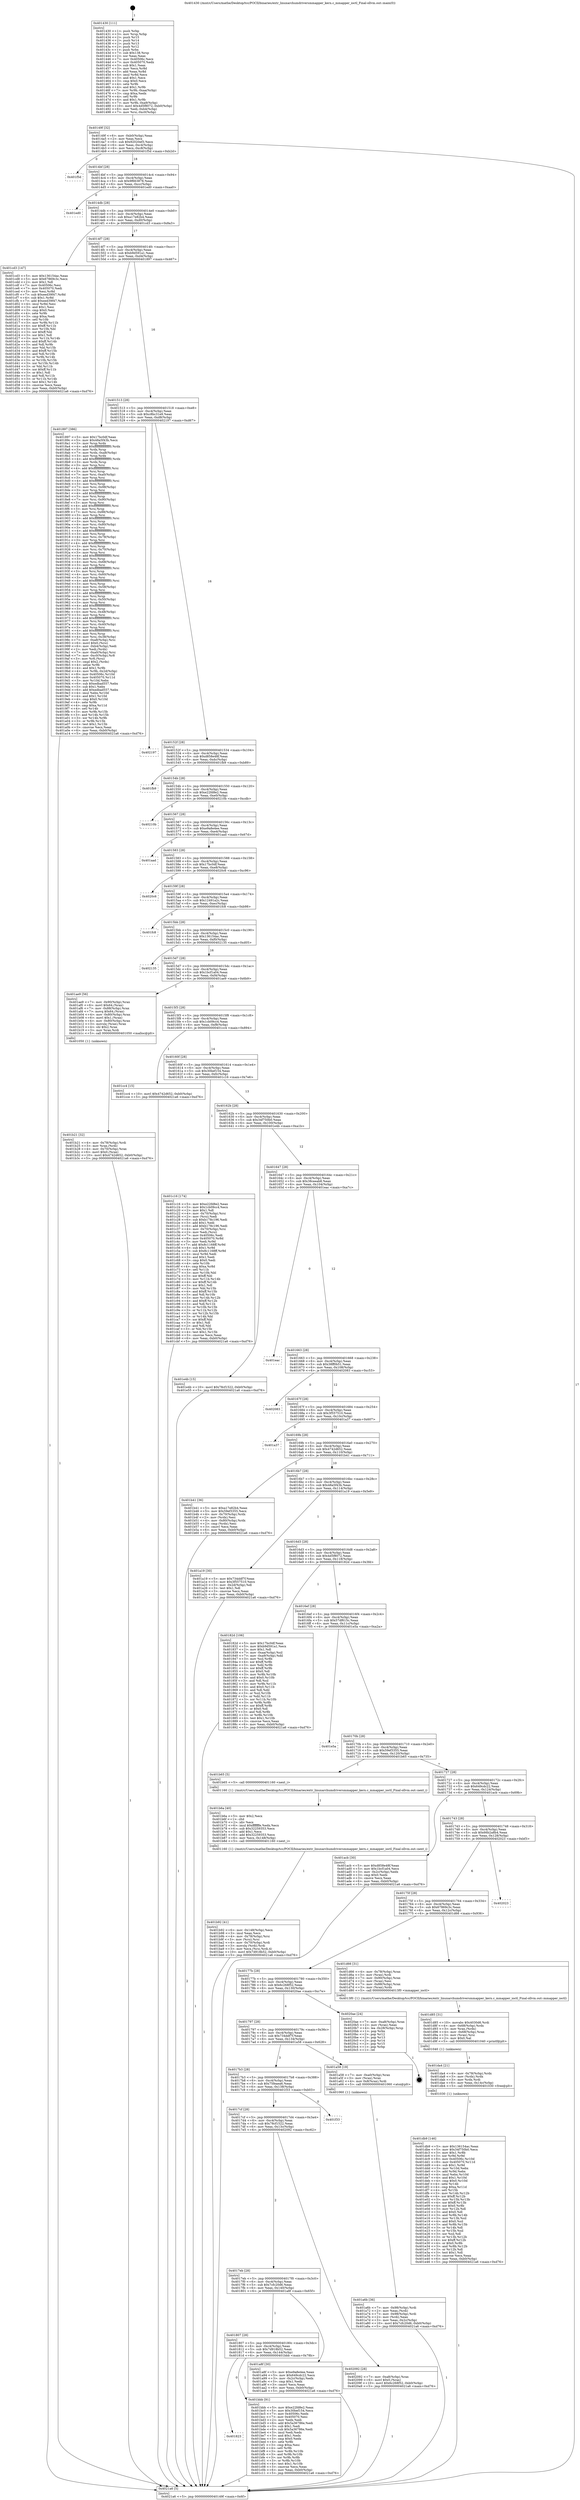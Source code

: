 digraph "0x401430" {
  label = "0x401430 (/mnt/c/Users/mathe/Desktop/tcc/POCII/binaries/extr_linuxarchumdriversmmapper_kern.c_mmapper_ioctl_Final-ollvm.out::main(0))"
  labelloc = "t"
  node[shape=record]

  Entry [label="",width=0.3,height=0.3,shape=circle,fillcolor=black,style=filled]
  "0x40149f" [label="{
     0x40149f [32]\l
     | [instrs]\l
     &nbsp;&nbsp;0x40149f \<+6\>: mov -0xb0(%rbp),%eax\l
     &nbsp;&nbsp;0x4014a5 \<+2\>: mov %eax,%ecx\l
     &nbsp;&nbsp;0x4014a7 \<+6\>: sub $0x92020ef3,%ecx\l
     &nbsp;&nbsp;0x4014ad \<+6\>: mov %eax,-0xc4(%rbp)\l
     &nbsp;&nbsp;0x4014b3 \<+6\>: mov %ecx,-0xc8(%rbp)\l
     &nbsp;&nbsp;0x4014b9 \<+6\>: je 0000000000401f5d \<main+0xb2d\>\l
  }"]
  "0x401f5d" [label="{
     0x401f5d\l
  }", style=dashed]
  "0x4014bf" [label="{
     0x4014bf [28]\l
     | [instrs]\l
     &nbsp;&nbsp;0x4014bf \<+5\>: jmp 00000000004014c4 \<main+0x94\>\l
     &nbsp;&nbsp;0x4014c4 \<+6\>: mov -0xc4(%rbp),%eax\l
     &nbsp;&nbsp;0x4014ca \<+5\>: sub $0x9f663878,%eax\l
     &nbsp;&nbsp;0x4014cf \<+6\>: mov %eax,-0xcc(%rbp)\l
     &nbsp;&nbsp;0x4014d5 \<+6\>: je 0000000000401ed0 \<main+0xaa0\>\l
  }"]
  Exit [label="",width=0.3,height=0.3,shape=circle,fillcolor=black,style=filled,peripheries=2]
  "0x401ed0" [label="{
     0x401ed0\l
  }", style=dashed]
  "0x4014db" [label="{
     0x4014db [28]\l
     | [instrs]\l
     &nbsp;&nbsp;0x4014db \<+5\>: jmp 00000000004014e0 \<main+0xb0\>\l
     &nbsp;&nbsp;0x4014e0 \<+6\>: mov -0xc4(%rbp),%eax\l
     &nbsp;&nbsp;0x4014e6 \<+5\>: sub $0xa17e82b4,%eax\l
     &nbsp;&nbsp;0x4014eb \<+6\>: mov %eax,-0xd0(%rbp)\l
     &nbsp;&nbsp;0x4014f1 \<+6\>: je 0000000000401cd3 \<main+0x8a3\>\l
  }"]
  "0x401db9" [label="{
     0x401db9 [146]\l
     | [instrs]\l
     &nbsp;&nbsp;0x401db9 \<+5\>: mov $0x136154ac,%eax\l
     &nbsp;&nbsp;0x401dbe \<+5\>: mov $0x34f750b0,%ecx\l
     &nbsp;&nbsp;0x401dc3 \<+3\>: mov $0x1,%r8b\l
     &nbsp;&nbsp;0x401dc6 \<+3\>: xor %r9d,%r9d\l
     &nbsp;&nbsp;0x401dc9 \<+8\>: mov 0x40506c,%r10d\l
     &nbsp;&nbsp;0x401dd1 \<+8\>: mov 0x405070,%r11d\l
     &nbsp;&nbsp;0x401dd9 \<+4\>: sub $0x1,%r9d\l
     &nbsp;&nbsp;0x401ddd \<+3\>: mov %r10d,%ebx\l
     &nbsp;&nbsp;0x401de0 \<+3\>: add %r9d,%ebx\l
     &nbsp;&nbsp;0x401de3 \<+4\>: imul %ebx,%r10d\l
     &nbsp;&nbsp;0x401de7 \<+4\>: and $0x1,%r10d\l
     &nbsp;&nbsp;0x401deb \<+4\>: cmp $0x0,%r10d\l
     &nbsp;&nbsp;0x401def \<+4\>: sete %r14b\l
     &nbsp;&nbsp;0x401df3 \<+4\>: cmp $0xa,%r11d\l
     &nbsp;&nbsp;0x401df7 \<+4\>: setl %r15b\l
     &nbsp;&nbsp;0x401dfb \<+3\>: mov %r14b,%r12b\l
     &nbsp;&nbsp;0x401dfe \<+4\>: xor $0xff,%r12b\l
     &nbsp;&nbsp;0x401e02 \<+3\>: mov %r15b,%r13b\l
     &nbsp;&nbsp;0x401e05 \<+4\>: xor $0xff,%r13b\l
     &nbsp;&nbsp;0x401e09 \<+4\>: xor $0x0,%r8b\l
     &nbsp;&nbsp;0x401e0d \<+3\>: mov %r12b,%dl\l
     &nbsp;&nbsp;0x401e10 \<+3\>: and $0x0,%dl\l
     &nbsp;&nbsp;0x401e13 \<+3\>: and %r8b,%r14b\l
     &nbsp;&nbsp;0x401e16 \<+3\>: mov %r13b,%sil\l
     &nbsp;&nbsp;0x401e19 \<+4\>: and $0x0,%sil\l
     &nbsp;&nbsp;0x401e1d \<+3\>: and %r8b,%r15b\l
     &nbsp;&nbsp;0x401e20 \<+3\>: or %r14b,%dl\l
     &nbsp;&nbsp;0x401e23 \<+3\>: or %r15b,%sil\l
     &nbsp;&nbsp;0x401e26 \<+3\>: xor %sil,%dl\l
     &nbsp;&nbsp;0x401e29 \<+3\>: or %r13b,%r12b\l
     &nbsp;&nbsp;0x401e2c \<+4\>: xor $0xff,%r12b\l
     &nbsp;&nbsp;0x401e30 \<+4\>: or $0x0,%r8b\l
     &nbsp;&nbsp;0x401e34 \<+3\>: and %r8b,%r12b\l
     &nbsp;&nbsp;0x401e37 \<+3\>: or %r12b,%dl\l
     &nbsp;&nbsp;0x401e3a \<+3\>: test $0x1,%dl\l
     &nbsp;&nbsp;0x401e3d \<+3\>: cmovne %ecx,%eax\l
     &nbsp;&nbsp;0x401e40 \<+6\>: mov %eax,-0xb0(%rbp)\l
     &nbsp;&nbsp;0x401e46 \<+5\>: jmp 00000000004021a6 \<main+0xd76\>\l
  }"]
  "0x401cd3" [label="{
     0x401cd3 [147]\l
     | [instrs]\l
     &nbsp;&nbsp;0x401cd3 \<+5\>: mov $0x136154ac,%eax\l
     &nbsp;&nbsp;0x401cd8 \<+5\>: mov $0x67869c3c,%ecx\l
     &nbsp;&nbsp;0x401cdd \<+2\>: mov $0x1,%dl\l
     &nbsp;&nbsp;0x401cdf \<+7\>: mov 0x40506c,%esi\l
     &nbsp;&nbsp;0x401ce6 \<+7\>: mov 0x405070,%edi\l
     &nbsp;&nbsp;0x401ced \<+3\>: mov %esi,%r8d\l
     &nbsp;&nbsp;0x401cf0 \<+7\>: sub $0xeed39f47,%r8d\l
     &nbsp;&nbsp;0x401cf7 \<+4\>: sub $0x1,%r8d\l
     &nbsp;&nbsp;0x401cfb \<+7\>: add $0xeed39f47,%r8d\l
     &nbsp;&nbsp;0x401d02 \<+4\>: imul %r8d,%esi\l
     &nbsp;&nbsp;0x401d06 \<+3\>: and $0x1,%esi\l
     &nbsp;&nbsp;0x401d09 \<+3\>: cmp $0x0,%esi\l
     &nbsp;&nbsp;0x401d0c \<+4\>: sete %r9b\l
     &nbsp;&nbsp;0x401d10 \<+3\>: cmp $0xa,%edi\l
     &nbsp;&nbsp;0x401d13 \<+4\>: setl %r10b\l
     &nbsp;&nbsp;0x401d17 \<+3\>: mov %r9b,%r11b\l
     &nbsp;&nbsp;0x401d1a \<+4\>: xor $0xff,%r11b\l
     &nbsp;&nbsp;0x401d1e \<+3\>: mov %r10b,%bl\l
     &nbsp;&nbsp;0x401d21 \<+3\>: xor $0xff,%bl\l
     &nbsp;&nbsp;0x401d24 \<+3\>: xor $0x1,%dl\l
     &nbsp;&nbsp;0x401d27 \<+3\>: mov %r11b,%r14b\l
     &nbsp;&nbsp;0x401d2a \<+4\>: and $0xff,%r14b\l
     &nbsp;&nbsp;0x401d2e \<+3\>: and %dl,%r9b\l
     &nbsp;&nbsp;0x401d31 \<+3\>: mov %bl,%r15b\l
     &nbsp;&nbsp;0x401d34 \<+4\>: and $0xff,%r15b\l
     &nbsp;&nbsp;0x401d38 \<+3\>: and %dl,%r10b\l
     &nbsp;&nbsp;0x401d3b \<+3\>: or %r9b,%r14b\l
     &nbsp;&nbsp;0x401d3e \<+3\>: or %r10b,%r15b\l
     &nbsp;&nbsp;0x401d41 \<+3\>: xor %r15b,%r14b\l
     &nbsp;&nbsp;0x401d44 \<+3\>: or %bl,%r11b\l
     &nbsp;&nbsp;0x401d47 \<+4\>: xor $0xff,%r11b\l
     &nbsp;&nbsp;0x401d4b \<+3\>: or $0x1,%dl\l
     &nbsp;&nbsp;0x401d4e \<+3\>: and %dl,%r11b\l
     &nbsp;&nbsp;0x401d51 \<+3\>: or %r11b,%r14b\l
     &nbsp;&nbsp;0x401d54 \<+4\>: test $0x1,%r14b\l
     &nbsp;&nbsp;0x401d58 \<+3\>: cmovne %ecx,%eax\l
     &nbsp;&nbsp;0x401d5b \<+6\>: mov %eax,-0xb0(%rbp)\l
     &nbsp;&nbsp;0x401d61 \<+5\>: jmp 00000000004021a6 \<main+0xd76\>\l
  }"]
  "0x4014f7" [label="{
     0x4014f7 [28]\l
     | [instrs]\l
     &nbsp;&nbsp;0x4014f7 \<+5\>: jmp 00000000004014fc \<main+0xcc\>\l
     &nbsp;&nbsp;0x4014fc \<+6\>: mov -0xc4(%rbp),%eax\l
     &nbsp;&nbsp;0x401502 \<+5\>: sub $0xb9d591a1,%eax\l
     &nbsp;&nbsp;0x401507 \<+6\>: mov %eax,-0xd4(%rbp)\l
     &nbsp;&nbsp;0x40150d \<+6\>: je 0000000000401897 \<main+0x467\>\l
  }"]
  "0x401da4" [label="{
     0x401da4 [21]\l
     | [instrs]\l
     &nbsp;&nbsp;0x401da4 \<+4\>: mov -0x78(%rbp),%rdx\l
     &nbsp;&nbsp;0x401da8 \<+3\>: mov (%rdx),%rdx\l
     &nbsp;&nbsp;0x401dab \<+3\>: mov %rdx,%rdi\l
     &nbsp;&nbsp;0x401dae \<+6\>: mov %eax,-0x14c(%rbp)\l
     &nbsp;&nbsp;0x401db4 \<+5\>: call 0000000000401030 \<free@plt\>\l
     | [calls]\l
     &nbsp;&nbsp;0x401030 \{1\} (unknown)\l
  }"]
  "0x401897" [label="{
     0x401897 [386]\l
     | [instrs]\l
     &nbsp;&nbsp;0x401897 \<+5\>: mov $0x17bc0df,%eax\l
     &nbsp;&nbsp;0x40189c \<+5\>: mov $0x48a5f43b,%ecx\l
     &nbsp;&nbsp;0x4018a1 \<+3\>: mov %rsp,%rdx\l
     &nbsp;&nbsp;0x4018a4 \<+4\>: add $0xfffffffffffffff0,%rdx\l
     &nbsp;&nbsp;0x4018a8 \<+3\>: mov %rdx,%rsp\l
     &nbsp;&nbsp;0x4018ab \<+7\>: mov %rdx,-0xa8(%rbp)\l
     &nbsp;&nbsp;0x4018b2 \<+3\>: mov %rsp,%rdx\l
     &nbsp;&nbsp;0x4018b5 \<+4\>: add $0xfffffffffffffff0,%rdx\l
     &nbsp;&nbsp;0x4018b9 \<+3\>: mov %rdx,%rsp\l
     &nbsp;&nbsp;0x4018bc \<+3\>: mov %rsp,%rsi\l
     &nbsp;&nbsp;0x4018bf \<+4\>: add $0xfffffffffffffff0,%rsi\l
     &nbsp;&nbsp;0x4018c3 \<+3\>: mov %rsi,%rsp\l
     &nbsp;&nbsp;0x4018c6 \<+7\>: mov %rsi,-0xa0(%rbp)\l
     &nbsp;&nbsp;0x4018cd \<+3\>: mov %rsp,%rsi\l
     &nbsp;&nbsp;0x4018d0 \<+4\>: add $0xfffffffffffffff0,%rsi\l
     &nbsp;&nbsp;0x4018d4 \<+3\>: mov %rsi,%rsp\l
     &nbsp;&nbsp;0x4018d7 \<+7\>: mov %rsi,-0x98(%rbp)\l
     &nbsp;&nbsp;0x4018de \<+3\>: mov %rsp,%rsi\l
     &nbsp;&nbsp;0x4018e1 \<+4\>: add $0xfffffffffffffff0,%rsi\l
     &nbsp;&nbsp;0x4018e5 \<+3\>: mov %rsi,%rsp\l
     &nbsp;&nbsp;0x4018e8 \<+7\>: mov %rsi,-0x90(%rbp)\l
     &nbsp;&nbsp;0x4018ef \<+3\>: mov %rsp,%rsi\l
     &nbsp;&nbsp;0x4018f2 \<+4\>: add $0xfffffffffffffff0,%rsi\l
     &nbsp;&nbsp;0x4018f6 \<+3\>: mov %rsi,%rsp\l
     &nbsp;&nbsp;0x4018f9 \<+7\>: mov %rsi,-0x88(%rbp)\l
     &nbsp;&nbsp;0x401900 \<+3\>: mov %rsp,%rsi\l
     &nbsp;&nbsp;0x401903 \<+4\>: add $0xfffffffffffffff0,%rsi\l
     &nbsp;&nbsp;0x401907 \<+3\>: mov %rsi,%rsp\l
     &nbsp;&nbsp;0x40190a \<+4\>: mov %rsi,-0x80(%rbp)\l
     &nbsp;&nbsp;0x40190e \<+3\>: mov %rsp,%rsi\l
     &nbsp;&nbsp;0x401911 \<+4\>: add $0xfffffffffffffff0,%rsi\l
     &nbsp;&nbsp;0x401915 \<+3\>: mov %rsi,%rsp\l
     &nbsp;&nbsp;0x401918 \<+4\>: mov %rsi,-0x78(%rbp)\l
     &nbsp;&nbsp;0x40191c \<+3\>: mov %rsp,%rsi\l
     &nbsp;&nbsp;0x40191f \<+4\>: add $0xfffffffffffffff0,%rsi\l
     &nbsp;&nbsp;0x401923 \<+3\>: mov %rsi,%rsp\l
     &nbsp;&nbsp;0x401926 \<+4\>: mov %rsi,-0x70(%rbp)\l
     &nbsp;&nbsp;0x40192a \<+3\>: mov %rsp,%rsi\l
     &nbsp;&nbsp;0x40192d \<+4\>: add $0xfffffffffffffff0,%rsi\l
     &nbsp;&nbsp;0x401931 \<+3\>: mov %rsi,%rsp\l
     &nbsp;&nbsp;0x401934 \<+4\>: mov %rsi,-0x68(%rbp)\l
     &nbsp;&nbsp;0x401938 \<+3\>: mov %rsp,%rsi\l
     &nbsp;&nbsp;0x40193b \<+4\>: add $0xfffffffffffffff0,%rsi\l
     &nbsp;&nbsp;0x40193f \<+3\>: mov %rsi,%rsp\l
     &nbsp;&nbsp;0x401942 \<+4\>: mov %rsi,-0x60(%rbp)\l
     &nbsp;&nbsp;0x401946 \<+3\>: mov %rsp,%rsi\l
     &nbsp;&nbsp;0x401949 \<+4\>: add $0xfffffffffffffff0,%rsi\l
     &nbsp;&nbsp;0x40194d \<+3\>: mov %rsi,%rsp\l
     &nbsp;&nbsp;0x401950 \<+4\>: mov %rsi,-0x58(%rbp)\l
     &nbsp;&nbsp;0x401954 \<+3\>: mov %rsp,%rsi\l
     &nbsp;&nbsp;0x401957 \<+4\>: add $0xfffffffffffffff0,%rsi\l
     &nbsp;&nbsp;0x40195b \<+3\>: mov %rsi,%rsp\l
     &nbsp;&nbsp;0x40195e \<+4\>: mov %rsi,-0x50(%rbp)\l
     &nbsp;&nbsp;0x401962 \<+3\>: mov %rsp,%rsi\l
     &nbsp;&nbsp;0x401965 \<+4\>: add $0xfffffffffffffff0,%rsi\l
     &nbsp;&nbsp;0x401969 \<+3\>: mov %rsi,%rsp\l
     &nbsp;&nbsp;0x40196c \<+4\>: mov %rsi,-0x48(%rbp)\l
     &nbsp;&nbsp;0x401970 \<+3\>: mov %rsp,%rsi\l
     &nbsp;&nbsp;0x401973 \<+4\>: add $0xfffffffffffffff0,%rsi\l
     &nbsp;&nbsp;0x401977 \<+3\>: mov %rsi,%rsp\l
     &nbsp;&nbsp;0x40197a \<+4\>: mov %rsi,-0x40(%rbp)\l
     &nbsp;&nbsp;0x40197e \<+3\>: mov %rsp,%rsi\l
     &nbsp;&nbsp;0x401981 \<+4\>: add $0xfffffffffffffff0,%rsi\l
     &nbsp;&nbsp;0x401985 \<+3\>: mov %rsi,%rsp\l
     &nbsp;&nbsp;0x401988 \<+4\>: mov %rsi,-0x38(%rbp)\l
     &nbsp;&nbsp;0x40198c \<+7\>: mov -0xa8(%rbp),%rsi\l
     &nbsp;&nbsp;0x401993 \<+6\>: movl $0x0,(%rsi)\l
     &nbsp;&nbsp;0x401999 \<+6\>: mov -0xb4(%rbp),%edi\l
     &nbsp;&nbsp;0x40199f \<+2\>: mov %edi,(%rdx)\l
     &nbsp;&nbsp;0x4019a1 \<+7\>: mov -0xa0(%rbp),%rsi\l
     &nbsp;&nbsp;0x4019a8 \<+7\>: mov -0xc0(%rbp),%r8\l
     &nbsp;&nbsp;0x4019af \<+3\>: mov %r8,(%rsi)\l
     &nbsp;&nbsp;0x4019b2 \<+3\>: cmpl $0x2,(%rdx)\l
     &nbsp;&nbsp;0x4019b5 \<+4\>: setne %r9b\l
     &nbsp;&nbsp;0x4019b9 \<+4\>: and $0x1,%r9b\l
     &nbsp;&nbsp;0x4019bd \<+4\>: mov %r9b,-0x2d(%rbp)\l
     &nbsp;&nbsp;0x4019c1 \<+8\>: mov 0x40506c,%r10d\l
     &nbsp;&nbsp;0x4019c9 \<+8\>: mov 0x405070,%r11d\l
     &nbsp;&nbsp;0x4019d1 \<+3\>: mov %r10d,%ebx\l
     &nbsp;&nbsp;0x4019d4 \<+6\>: sub $0xedbad557,%ebx\l
     &nbsp;&nbsp;0x4019da \<+3\>: sub $0x1,%ebx\l
     &nbsp;&nbsp;0x4019dd \<+6\>: add $0xedbad557,%ebx\l
     &nbsp;&nbsp;0x4019e3 \<+4\>: imul %ebx,%r10d\l
     &nbsp;&nbsp;0x4019e7 \<+4\>: and $0x1,%r10d\l
     &nbsp;&nbsp;0x4019eb \<+4\>: cmp $0x0,%r10d\l
     &nbsp;&nbsp;0x4019ef \<+4\>: sete %r9b\l
     &nbsp;&nbsp;0x4019f3 \<+4\>: cmp $0xa,%r11d\l
     &nbsp;&nbsp;0x4019f7 \<+4\>: setl %r14b\l
     &nbsp;&nbsp;0x4019fb \<+3\>: mov %r9b,%r15b\l
     &nbsp;&nbsp;0x4019fe \<+3\>: and %r14b,%r15b\l
     &nbsp;&nbsp;0x401a01 \<+3\>: xor %r14b,%r9b\l
     &nbsp;&nbsp;0x401a04 \<+3\>: or %r9b,%r15b\l
     &nbsp;&nbsp;0x401a07 \<+4\>: test $0x1,%r15b\l
     &nbsp;&nbsp;0x401a0b \<+3\>: cmovne %ecx,%eax\l
     &nbsp;&nbsp;0x401a0e \<+6\>: mov %eax,-0xb0(%rbp)\l
     &nbsp;&nbsp;0x401a14 \<+5\>: jmp 00000000004021a6 \<main+0xd76\>\l
  }"]
  "0x401513" [label="{
     0x401513 [28]\l
     | [instrs]\l
     &nbsp;&nbsp;0x401513 \<+5\>: jmp 0000000000401518 \<main+0xe8\>\l
     &nbsp;&nbsp;0x401518 \<+6\>: mov -0xc4(%rbp),%eax\l
     &nbsp;&nbsp;0x40151e \<+5\>: sub $0xc8bc31e9,%eax\l
     &nbsp;&nbsp;0x401523 \<+6\>: mov %eax,-0xd8(%rbp)\l
     &nbsp;&nbsp;0x401529 \<+6\>: je 0000000000402197 \<main+0xd67\>\l
  }"]
  "0x401d85" [label="{
     0x401d85 [31]\l
     | [instrs]\l
     &nbsp;&nbsp;0x401d85 \<+10\>: movabs $0x4030d6,%rdi\l
     &nbsp;&nbsp;0x401d8f \<+4\>: mov -0x68(%rbp),%rdx\l
     &nbsp;&nbsp;0x401d93 \<+3\>: mov %rax,(%rdx)\l
     &nbsp;&nbsp;0x401d96 \<+4\>: mov -0x68(%rbp),%rax\l
     &nbsp;&nbsp;0x401d9a \<+3\>: mov (%rax),%rsi\l
     &nbsp;&nbsp;0x401d9d \<+2\>: mov $0x0,%al\l
     &nbsp;&nbsp;0x401d9f \<+5\>: call 0000000000401040 \<printf@plt\>\l
     | [calls]\l
     &nbsp;&nbsp;0x401040 \{1\} (unknown)\l
  }"]
  "0x402197" [label="{
     0x402197\l
  }", style=dashed]
  "0x40152f" [label="{
     0x40152f [28]\l
     | [instrs]\l
     &nbsp;&nbsp;0x40152f \<+5\>: jmp 0000000000401534 \<main+0x104\>\l
     &nbsp;&nbsp;0x401534 \<+6\>: mov -0xc4(%rbp),%eax\l
     &nbsp;&nbsp;0x40153a \<+5\>: sub $0xd858e48f,%eax\l
     &nbsp;&nbsp;0x40153f \<+6\>: mov %eax,-0xdc(%rbp)\l
     &nbsp;&nbsp;0x401545 \<+6\>: je 0000000000401fb9 \<main+0xb89\>\l
  }"]
  "0x401823" [label="{
     0x401823\l
  }", style=dashed]
  "0x401fb9" [label="{
     0x401fb9\l
  }", style=dashed]
  "0x40154b" [label="{
     0x40154b [28]\l
     | [instrs]\l
     &nbsp;&nbsp;0x40154b \<+5\>: jmp 0000000000401550 \<main+0x120\>\l
     &nbsp;&nbsp;0x401550 \<+6\>: mov -0xc4(%rbp),%eax\l
     &nbsp;&nbsp;0x401556 \<+5\>: sub $0xe22fd8e2,%eax\l
     &nbsp;&nbsp;0x40155b \<+6\>: mov %eax,-0xe0(%rbp)\l
     &nbsp;&nbsp;0x401561 \<+6\>: je 000000000040210b \<main+0xcdb\>\l
  }"]
  "0x401bbb" [label="{
     0x401bbb [91]\l
     | [instrs]\l
     &nbsp;&nbsp;0x401bbb \<+5\>: mov $0xe22fd8e2,%eax\l
     &nbsp;&nbsp;0x401bc0 \<+5\>: mov $0x30bef154,%ecx\l
     &nbsp;&nbsp;0x401bc5 \<+7\>: mov 0x40506c,%edx\l
     &nbsp;&nbsp;0x401bcc \<+7\>: mov 0x405070,%esi\l
     &nbsp;&nbsp;0x401bd3 \<+2\>: mov %edx,%edi\l
     &nbsp;&nbsp;0x401bd5 \<+6\>: add $0x5a36786e,%edi\l
     &nbsp;&nbsp;0x401bdb \<+3\>: sub $0x1,%edi\l
     &nbsp;&nbsp;0x401bde \<+6\>: sub $0x5a36786e,%edi\l
     &nbsp;&nbsp;0x401be4 \<+3\>: imul %edi,%edx\l
     &nbsp;&nbsp;0x401be7 \<+3\>: and $0x1,%edx\l
     &nbsp;&nbsp;0x401bea \<+3\>: cmp $0x0,%edx\l
     &nbsp;&nbsp;0x401bed \<+4\>: sete %r8b\l
     &nbsp;&nbsp;0x401bf1 \<+3\>: cmp $0xa,%esi\l
     &nbsp;&nbsp;0x401bf4 \<+4\>: setl %r9b\l
     &nbsp;&nbsp;0x401bf8 \<+3\>: mov %r8b,%r10b\l
     &nbsp;&nbsp;0x401bfb \<+3\>: and %r9b,%r10b\l
     &nbsp;&nbsp;0x401bfe \<+3\>: xor %r9b,%r8b\l
     &nbsp;&nbsp;0x401c01 \<+3\>: or %r8b,%r10b\l
     &nbsp;&nbsp;0x401c04 \<+4\>: test $0x1,%r10b\l
     &nbsp;&nbsp;0x401c08 \<+3\>: cmovne %ecx,%eax\l
     &nbsp;&nbsp;0x401c0b \<+6\>: mov %eax,-0xb0(%rbp)\l
     &nbsp;&nbsp;0x401c11 \<+5\>: jmp 00000000004021a6 \<main+0xd76\>\l
  }"]
  "0x40210b" [label="{
     0x40210b\l
  }", style=dashed]
  "0x401567" [label="{
     0x401567 [28]\l
     | [instrs]\l
     &nbsp;&nbsp;0x401567 \<+5\>: jmp 000000000040156c \<main+0x13c\>\l
     &nbsp;&nbsp;0x40156c \<+6\>: mov -0xc4(%rbp),%eax\l
     &nbsp;&nbsp;0x401572 \<+5\>: sub $0xe9a8e4ee,%eax\l
     &nbsp;&nbsp;0x401577 \<+6\>: mov %eax,-0xe4(%rbp)\l
     &nbsp;&nbsp;0x40157d \<+6\>: je 0000000000401aad \<main+0x67d\>\l
  }"]
  "0x401b92" [label="{
     0x401b92 [41]\l
     | [instrs]\l
     &nbsp;&nbsp;0x401b92 \<+6\>: mov -0x148(%rbp),%ecx\l
     &nbsp;&nbsp;0x401b98 \<+3\>: imul %eax,%ecx\l
     &nbsp;&nbsp;0x401b9b \<+4\>: mov -0x78(%rbp),%rsi\l
     &nbsp;&nbsp;0x401b9f \<+3\>: mov (%rsi),%rsi\l
     &nbsp;&nbsp;0x401ba2 \<+4\>: mov -0x70(%rbp),%rdi\l
     &nbsp;&nbsp;0x401ba6 \<+3\>: movslq (%rdi),%rdi\l
     &nbsp;&nbsp;0x401ba9 \<+3\>: mov %ecx,(%rsi,%rdi,4)\l
     &nbsp;&nbsp;0x401bac \<+10\>: movl $0x7d918b52,-0xb0(%rbp)\l
     &nbsp;&nbsp;0x401bb6 \<+5\>: jmp 00000000004021a6 \<main+0xd76\>\l
  }"]
  "0x401aad" [label="{
     0x401aad\l
  }", style=dashed]
  "0x401583" [label="{
     0x401583 [28]\l
     | [instrs]\l
     &nbsp;&nbsp;0x401583 \<+5\>: jmp 0000000000401588 \<main+0x158\>\l
     &nbsp;&nbsp;0x401588 \<+6\>: mov -0xc4(%rbp),%eax\l
     &nbsp;&nbsp;0x40158e \<+5\>: sub $0x17bc0df,%eax\l
     &nbsp;&nbsp;0x401593 \<+6\>: mov %eax,-0xe8(%rbp)\l
     &nbsp;&nbsp;0x401599 \<+6\>: je 00000000004020c6 \<main+0xc96\>\l
  }"]
  "0x401b6a" [label="{
     0x401b6a [40]\l
     | [instrs]\l
     &nbsp;&nbsp;0x401b6a \<+5\>: mov $0x2,%ecx\l
     &nbsp;&nbsp;0x401b6f \<+1\>: cltd\l
     &nbsp;&nbsp;0x401b70 \<+2\>: idiv %ecx\l
     &nbsp;&nbsp;0x401b72 \<+6\>: imul $0xfffffffe,%edx,%ecx\l
     &nbsp;&nbsp;0x401b78 \<+6\>: sub $0x32259353,%ecx\l
     &nbsp;&nbsp;0x401b7e \<+3\>: add $0x1,%ecx\l
     &nbsp;&nbsp;0x401b81 \<+6\>: add $0x32259353,%ecx\l
     &nbsp;&nbsp;0x401b87 \<+6\>: mov %ecx,-0x148(%rbp)\l
     &nbsp;&nbsp;0x401b8d \<+5\>: call 0000000000401160 \<next_i\>\l
     | [calls]\l
     &nbsp;&nbsp;0x401160 \{1\} (/mnt/c/Users/mathe/Desktop/tcc/POCII/binaries/extr_linuxarchumdriversmmapper_kern.c_mmapper_ioctl_Final-ollvm.out::next_i)\l
  }"]
  "0x4020c6" [label="{
     0x4020c6\l
  }", style=dashed]
  "0x40159f" [label="{
     0x40159f [28]\l
     | [instrs]\l
     &nbsp;&nbsp;0x40159f \<+5\>: jmp 00000000004015a4 \<main+0x174\>\l
     &nbsp;&nbsp;0x4015a4 \<+6\>: mov -0xc4(%rbp),%eax\l
     &nbsp;&nbsp;0x4015aa \<+5\>: sub $0x12491a2c,%eax\l
     &nbsp;&nbsp;0x4015af \<+6\>: mov %eax,-0xec(%rbp)\l
     &nbsp;&nbsp;0x4015b5 \<+6\>: je 0000000000401fc8 \<main+0xb98\>\l
  }"]
  "0x401b21" [label="{
     0x401b21 [32]\l
     | [instrs]\l
     &nbsp;&nbsp;0x401b21 \<+4\>: mov -0x78(%rbp),%rdi\l
     &nbsp;&nbsp;0x401b25 \<+3\>: mov %rax,(%rdi)\l
     &nbsp;&nbsp;0x401b28 \<+4\>: mov -0x70(%rbp),%rax\l
     &nbsp;&nbsp;0x401b2c \<+6\>: movl $0x0,(%rax)\l
     &nbsp;&nbsp;0x401b32 \<+10\>: movl $0x4742d652,-0xb0(%rbp)\l
     &nbsp;&nbsp;0x401b3c \<+5\>: jmp 00000000004021a6 \<main+0xd76\>\l
  }"]
  "0x401fc8" [label="{
     0x401fc8\l
  }", style=dashed]
  "0x4015bb" [label="{
     0x4015bb [28]\l
     | [instrs]\l
     &nbsp;&nbsp;0x4015bb \<+5\>: jmp 00000000004015c0 \<main+0x190\>\l
     &nbsp;&nbsp;0x4015c0 \<+6\>: mov -0xc4(%rbp),%eax\l
     &nbsp;&nbsp;0x4015c6 \<+5\>: sub $0x136154ac,%eax\l
     &nbsp;&nbsp;0x4015cb \<+6\>: mov %eax,-0xf0(%rbp)\l
     &nbsp;&nbsp;0x4015d1 \<+6\>: je 0000000000402135 \<main+0xd05\>\l
  }"]
  "0x401807" [label="{
     0x401807 [28]\l
     | [instrs]\l
     &nbsp;&nbsp;0x401807 \<+5\>: jmp 000000000040180c \<main+0x3dc\>\l
     &nbsp;&nbsp;0x40180c \<+6\>: mov -0xc4(%rbp),%eax\l
     &nbsp;&nbsp;0x401812 \<+5\>: sub $0x7d918b52,%eax\l
     &nbsp;&nbsp;0x401817 \<+6\>: mov %eax,-0x144(%rbp)\l
     &nbsp;&nbsp;0x40181d \<+6\>: je 0000000000401bbb \<main+0x78b\>\l
  }"]
  "0x402135" [label="{
     0x402135\l
  }", style=dashed]
  "0x4015d7" [label="{
     0x4015d7 [28]\l
     | [instrs]\l
     &nbsp;&nbsp;0x4015d7 \<+5\>: jmp 00000000004015dc \<main+0x1ac\>\l
     &nbsp;&nbsp;0x4015dc \<+6\>: mov -0xc4(%rbp),%eax\l
     &nbsp;&nbsp;0x4015e2 \<+5\>: sub $0x1bcf1a04,%eax\l
     &nbsp;&nbsp;0x4015e7 \<+6\>: mov %eax,-0xf4(%rbp)\l
     &nbsp;&nbsp;0x4015ed \<+6\>: je 0000000000401ae9 \<main+0x6b9\>\l
  }"]
  "0x401a8f" [label="{
     0x401a8f [30]\l
     | [instrs]\l
     &nbsp;&nbsp;0x401a8f \<+5\>: mov $0xe9a8e4ee,%eax\l
     &nbsp;&nbsp;0x401a94 \<+5\>: mov $0x649cdc22,%ecx\l
     &nbsp;&nbsp;0x401a99 \<+3\>: mov -0x2c(%rbp),%edx\l
     &nbsp;&nbsp;0x401a9c \<+3\>: cmp $0x1,%edx\l
     &nbsp;&nbsp;0x401a9f \<+3\>: cmovl %ecx,%eax\l
     &nbsp;&nbsp;0x401aa2 \<+6\>: mov %eax,-0xb0(%rbp)\l
     &nbsp;&nbsp;0x401aa8 \<+5\>: jmp 00000000004021a6 \<main+0xd76\>\l
  }"]
  "0x401ae9" [label="{
     0x401ae9 [56]\l
     | [instrs]\l
     &nbsp;&nbsp;0x401ae9 \<+7\>: mov -0x90(%rbp),%rax\l
     &nbsp;&nbsp;0x401af0 \<+6\>: movl $0x64,(%rax)\l
     &nbsp;&nbsp;0x401af6 \<+7\>: mov -0x88(%rbp),%rax\l
     &nbsp;&nbsp;0x401afd \<+7\>: movq $0x64,(%rax)\l
     &nbsp;&nbsp;0x401b04 \<+4\>: mov -0x80(%rbp),%rax\l
     &nbsp;&nbsp;0x401b08 \<+6\>: movl $0x1,(%rax)\l
     &nbsp;&nbsp;0x401b0e \<+4\>: mov -0x80(%rbp),%rax\l
     &nbsp;&nbsp;0x401b12 \<+3\>: movslq (%rax),%rax\l
     &nbsp;&nbsp;0x401b15 \<+4\>: shl $0x2,%rax\l
     &nbsp;&nbsp;0x401b19 \<+3\>: mov %rax,%rdi\l
     &nbsp;&nbsp;0x401b1c \<+5\>: call 0000000000401050 \<malloc@plt\>\l
     | [calls]\l
     &nbsp;&nbsp;0x401050 \{1\} (unknown)\l
  }"]
  "0x4015f3" [label="{
     0x4015f3 [28]\l
     | [instrs]\l
     &nbsp;&nbsp;0x4015f3 \<+5\>: jmp 00000000004015f8 \<main+0x1c8\>\l
     &nbsp;&nbsp;0x4015f8 \<+6\>: mov -0xc4(%rbp),%eax\l
     &nbsp;&nbsp;0x4015fe \<+5\>: sub $0x1cb09cc4,%eax\l
     &nbsp;&nbsp;0x401603 \<+6\>: mov %eax,-0xf8(%rbp)\l
     &nbsp;&nbsp;0x401609 \<+6\>: je 0000000000401cc4 \<main+0x894\>\l
  }"]
  "0x4017eb" [label="{
     0x4017eb [28]\l
     | [instrs]\l
     &nbsp;&nbsp;0x4017eb \<+5\>: jmp 00000000004017f0 \<main+0x3c0\>\l
     &nbsp;&nbsp;0x4017f0 \<+6\>: mov -0xc4(%rbp),%eax\l
     &nbsp;&nbsp;0x4017f6 \<+5\>: sub $0x7cfc20d6,%eax\l
     &nbsp;&nbsp;0x4017fb \<+6\>: mov %eax,-0x140(%rbp)\l
     &nbsp;&nbsp;0x401801 \<+6\>: je 0000000000401a8f \<main+0x65f\>\l
  }"]
  "0x401cc4" [label="{
     0x401cc4 [15]\l
     | [instrs]\l
     &nbsp;&nbsp;0x401cc4 \<+10\>: movl $0x4742d652,-0xb0(%rbp)\l
     &nbsp;&nbsp;0x401cce \<+5\>: jmp 00000000004021a6 \<main+0xd76\>\l
  }"]
  "0x40160f" [label="{
     0x40160f [28]\l
     | [instrs]\l
     &nbsp;&nbsp;0x40160f \<+5\>: jmp 0000000000401614 \<main+0x1e4\>\l
     &nbsp;&nbsp;0x401614 \<+6\>: mov -0xc4(%rbp),%eax\l
     &nbsp;&nbsp;0x40161a \<+5\>: sub $0x30bef154,%eax\l
     &nbsp;&nbsp;0x40161f \<+6\>: mov %eax,-0xfc(%rbp)\l
     &nbsp;&nbsp;0x401625 \<+6\>: je 0000000000401c16 \<main+0x7e6\>\l
  }"]
  "0x402092" [label="{
     0x402092 [28]\l
     | [instrs]\l
     &nbsp;&nbsp;0x402092 \<+7\>: mov -0xa8(%rbp),%rax\l
     &nbsp;&nbsp;0x402099 \<+6\>: movl $0x0,(%rax)\l
     &nbsp;&nbsp;0x40209f \<+10\>: movl $0x6c268f52,-0xb0(%rbp)\l
     &nbsp;&nbsp;0x4020a9 \<+5\>: jmp 00000000004021a6 \<main+0xd76\>\l
  }"]
  "0x401c16" [label="{
     0x401c16 [174]\l
     | [instrs]\l
     &nbsp;&nbsp;0x401c16 \<+5\>: mov $0xe22fd8e2,%eax\l
     &nbsp;&nbsp;0x401c1b \<+5\>: mov $0x1cb09cc4,%ecx\l
     &nbsp;&nbsp;0x401c20 \<+2\>: mov $0x1,%dl\l
     &nbsp;&nbsp;0x401c22 \<+4\>: mov -0x70(%rbp),%rsi\l
     &nbsp;&nbsp;0x401c26 \<+2\>: mov (%rsi),%edi\l
     &nbsp;&nbsp;0x401c28 \<+6\>: sub $0xb178c196,%edi\l
     &nbsp;&nbsp;0x401c2e \<+3\>: add $0x1,%edi\l
     &nbsp;&nbsp;0x401c31 \<+6\>: add $0xb178c196,%edi\l
     &nbsp;&nbsp;0x401c37 \<+4\>: mov -0x70(%rbp),%rsi\l
     &nbsp;&nbsp;0x401c3b \<+2\>: mov %edi,(%rsi)\l
     &nbsp;&nbsp;0x401c3d \<+7\>: mov 0x40506c,%edi\l
     &nbsp;&nbsp;0x401c44 \<+8\>: mov 0x405070,%r8d\l
     &nbsp;&nbsp;0x401c4c \<+3\>: mov %edi,%r9d\l
     &nbsp;&nbsp;0x401c4f \<+7\>: add $0x8c1168ff,%r9d\l
     &nbsp;&nbsp;0x401c56 \<+4\>: sub $0x1,%r9d\l
     &nbsp;&nbsp;0x401c5a \<+7\>: sub $0x8c1168ff,%r9d\l
     &nbsp;&nbsp;0x401c61 \<+4\>: imul %r9d,%edi\l
     &nbsp;&nbsp;0x401c65 \<+3\>: and $0x1,%edi\l
     &nbsp;&nbsp;0x401c68 \<+3\>: cmp $0x0,%edi\l
     &nbsp;&nbsp;0x401c6b \<+4\>: sete %r10b\l
     &nbsp;&nbsp;0x401c6f \<+4\>: cmp $0xa,%r8d\l
     &nbsp;&nbsp;0x401c73 \<+4\>: setl %r11b\l
     &nbsp;&nbsp;0x401c77 \<+3\>: mov %r10b,%bl\l
     &nbsp;&nbsp;0x401c7a \<+3\>: xor $0xff,%bl\l
     &nbsp;&nbsp;0x401c7d \<+3\>: mov %r11b,%r14b\l
     &nbsp;&nbsp;0x401c80 \<+4\>: xor $0xff,%r14b\l
     &nbsp;&nbsp;0x401c84 \<+3\>: xor $0x1,%dl\l
     &nbsp;&nbsp;0x401c87 \<+3\>: mov %bl,%r15b\l
     &nbsp;&nbsp;0x401c8a \<+4\>: and $0xff,%r15b\l
     &nbsp;&nbsp;0x401c8e \<+3\>: and %dl,%r10b\l
     &nbsp;&nbsp;0x401c91 \<+3\>: mov %r14b,%r12b\l
     &nbsp;&nbsp;0x401c94 \<+4\>: and $0xff,%r12b\l
     &nbsp;&nbsp;0x401c98 \<+3\>: and %dl,%r11b\l
     &nbsp;&nbsp;0x401c9b \<+3\>: or %r10b,%r15b\l
     &nbsp;&nbsp;0x401c9e \<+3\>: or %r11b,%r12b\l
     &nbsp;&nbsp;0x401ca1 \<+3\>: xor %r12b,%r15b\l
     &nbsp;&nbsp;0x401ca4 \<+3\>: or %r14b,%bl\l
     &nbsp;&nbsp;0x401ca7 \<+3\>: xor $0xff,%bl\l
     &nbsp;&nbsp;0x401caa \<+3\>: or $0x1,%dl\l
     &nbsp;&nbsp;0x401cad \<+2\>: and %dl,%bl\l
     &nbsp;&nbsp;0x401caf \<+3\>: or %bl,%r15b\l
     &nbsp;&nbsp;0x401cb2 \<+4\>: test $0x1,%r15b\l
     &nbsp;&nbsp;0x401cb6 \<+3\>: cmovne %ecx,%eax\l
     &nbsp;&nbsp;0x401cb9 \<+6\>: mov %eax,-0xb0(%rbp)\l
     &nbsp;&nbsp;0x401cbf \<+5\>: jmp 00000000004021a6 \<main+0xd76\>\l
  }"]
  "0x40162b" [label="{
     0x40162b [28]\l
     | [instrs]\l
     &nbsp;&nbsp;0x40162b \<+5\>: jmp 0000000000401630 \<main+0x200\>\l
     &nbsp;&nbsp;0x401630 \<+6\>: mov -0xc4(%rbp),%eax\l
     &nbsp;&nbsp;0x401636 \<+5\>: sub $0x34f750b0,%eax\l
     &nbsp;&nbsp;0x40163b \<+6\>: mov %eax,-0x100(%rbp)\l
     &nbsp;&nbsp;0x401641 \<+6\>: je 0000000000401e4b \<main+0xa1b\>\l
  }"]
  "0x4017cf" [label="{
     0x4017cf [28]\l
     | [instrs]\l
     &nbsp;&nbsp;0x4017cf \<+5\>: jmp 00000000004017d4 \<main+0x3a4\>\l
     &nbsp;&nbsp;0x4017d4 \<+6\>: mov -0xc4(%rbp),%eax\l
     &nbsp;&nbsp;0x4017da \<+5\>: sub $0x78cf1522,%eax\l
     &nbsp;&nbsp;0x4017df \<+6\>: mov %eax,-0x13c(%rbp)\l
     &nbsp;&nbsp;0x4017e5 \<+6\>: je 0000000000402092 \<main+0xc62\>\l
  }"]
  "0x401e4b" [label="{
     0x401e4b [15]\l
     | [instrs]\l
     &nbsp;&nbsp;0x401e4b \<+10\>: movl $0x78cf1522,-0xb0(%rbp)\l
     &nbsp;&nbsp;0x401e55 \<+5\>: jmp 00000000004021a6 \<main+0xd76\>\l
  }"]
  "0x401647" [label="{
     0x401647 [28]\l
     | [instrs]\l
     &nbsp;&nbsp;0x401647 \<+5\>: jmp 000000000040164c \<main+0x21c\>\l
     &nbsp;&nbsp;0x40164c \<+6\>: mov -0xc4(%rbp),%eax\l
     &nbsp;&nbsp;0x401652 \<+5\>: sub $0x38ceeab8,%eax\l
     &nbsp;&nbsp;0x401657 \<+6\>: mov %eax,-0x104(%rbp)\l
     &nbsp;&nbsp;0x40165d \<+6\>: je 0000000000401eac \<main+0xa7c\>\l
  }"]
  "0x401f33" [label="{
     0x401f33\l
  }", style=dashed]
  "0x401eac" [label="{
     0x401eac\l
  }", style=dashed]
  "0x401663" [label="{
     0x401663 [28]\l
     | [instrs]\l
     &nbsp;&nbsp;0x401663 \<+5\>: jmp 0000000000401668 \<main+0x238\>\l
     &nbsp;&nbsp;0x401668 \<+6\>: mov -0xc4(%rbp),%eax\l
     &nbsp;&nbsp;0x40166e \<+5\>: sub $0x38ff0b51,%eax\l
     &nbsp;&nbsp;0x401673 \<+6\>: mov %eax,-0x108(%rbp)\l
     &nbsp;&nbsp;0x401679 \<+6\>: je 0000000000402083 \<main+0xc53\>\l
  }"]
  "0x401a6b" [label="{
     0x401a6b [36]\l
     | [instrs]\l
     &nbsp;&nbsp;0x401a6b \<+7\>: mov -0x98(%rbp),%rdi\l
     &nbsp;&nbsp;0x401a72 \<+2\>: mov %eax,(%rdi)\l
     &nbsp;&nbsp;0x401a74 \<+7\>: mov -0x98(%rbp),%rdi\l
     &nbsp;&nbsp;0x401a7b \<+2\>: mov (%rdi),%eax\l
     &nbsp;&nbsp;0x401a7d \<+3\>: mov %eax,-0x2c(%rbp)\l
     &nbsp;&nbsp;0x401a80 \<+10\>: movl $0x7cfc20d6,-0xb0(%rbp)\l
     &nbsp;&nbsp;0x401a8a \<+5\>: jmp 00000000004021a6 \<main+0xd76\>\l
  }"]
  "0x402083" [label="{
     0x402083\l
  }", style=dashed]
  "0x40167f" [label="{
     0x40167f [28]\l
     | [instrs]\l
     &nbsp;&nbsp;0x40167f \<+5\>: jmp 0000000000401684 \<main+0x254\>\l
     &nbsp;&nbsp;0x401684 \<+6\>: mov -0xc4(%rbp),%eax\l
     &nbsp;&nbsp;0x40168a \<+5\>: sub $0x3f557510,%eax\l
     &nbsp;&nbsp;0x40168f \<+6\>: mov %eax,-0x10c(%rbp)\l
     &nbsp;&nbsp;0x401695 \<+6\>: je 0000000000401a37 \<main+0x607\>\l
  }"]
  "0x4017b3" [label="{
     0x4017b3 [28]\l
     | [instrs]\l
     &nbsp;&nbsp;0x4017b3 \<+5\>: jmp 00000000004017b8 \<main+0x388\>\l
     &nbsp;&nbsp;0x4017b8 \<+6\>: mov -0xc4(%rbp),%eax\l
     &nbsp;&nbsp;0x4017be \<+5\>: sub $0x75feaea6,%eax\l
     &nbsp;&nbsp;0x4017c3 \<+6\>: mov %eax,-0x138(%rbp)\l
     &nbsp;&nbsp;0x4017c9 \<+6\>: je 0000000000401f33 \<main+0xb03\>\l
  }"]
  "0x401a37" [label="{
     0x401a37\l
  }", style=dashed]
  "0x40169b" [label="{
     0x40169b [28]\l
     | [instrs]\l
     &nbsp;&nbsp;0x40169b \<+5\>: jmp 00000000004016a0 \<main+0x270\>\l
     &nbsp;&nbsp;0x4016a0 \<+6\>: mov -0xc4(%rbp),%eax\l
     &nbsp;&nbsp;0x4016a6 \<+5\>: sub $0x4742d652,%eax\l
     &nbsp;&nbsp;0x4016ab \<+6\>: mov %eax,-0x110(%rbp)\l
     &nbsp;&nbsp;0x4016b1 \<+6\>: je 0000000000401b41 \<main+0x711\>\l
  }"]
  "0x401a58" [label="{
     0x401a58 [19]\l
     | [instrs]\l
     &nbsp;&nbsp;0x401a58 \<+7\>: mov -0xa0(%rbp),%rax\l
     &nbsp;&nbsp;0x401a5f \<+3\>: mov (%rax),%rax\l
     &nbsp;&nbsp;0x401a62 \<+4\>: mov 0x8(%rax),%rdi\l
     &nbsp;&nbsp;0x401a66 \<+5\>: call 0000000000401060 \<atoi@plt\>\l
     | [calls]\l
     &nbsp;&nbsp;0x401060 \{1\} (unknown)\l
  }"]
  "0x401b41" [label="{
     0x401b41 [36]\l
     | [instrs]\l
     &nbsp;&nbsp;0x401b41 \<+5\>: mov $0xa17e82b4,%eax\l
     &nbsp;&nbsp;0x401b46 \<+5\>: mov $0x59ef3355,%ecx\l
     &nbsp;&nbsp;0x401b4b \<+4\>: mov -0x70(%rbp),%rdx\l
     &nbsp;&nbsp;0x401b4f \<+2\>: mov (%rdx),%esi\l
     &nbsp;&nbsp;0x401b51 \<+4\>: mov -0x80(%rbp),%rdx\l
     &nbsp;&nbsp;0x401b55 \<+2\>: cmp (%rdx),%esi\l
     &nbsp;&nbsp;0x401b57 \<+3\>: cmovl %ecx,%eax\l
     &nbsp;&nbsp;0x401b5a \<+6\>: mov %eax,-0xb0(%rbp)\l
     &nbsp;&nbsp;0x401b60 \<+5\>: jmp 00000000004021a6 \<main+0xd76\>\l
  }"]
  "0x4016b7" [label="{
     0x4016b7 [28]\l
     | [instrs]\l
     &nbsp;&nbsp;0x4016b7 \<+5\>: jmp 00000000004016bc \<main+0x28c\>\l
     &nbsp;&nbsp;0x4016bc \<+6\>: mov -0xc4(%rbp),%eax\l
     &nbsp;&nbsp;0x4016c2 \<+5\>: sub $0x48a5f43b,%eax\l
     &nbsp;&nbsp;0x4016c7 \<+6\>: mov %eax,-0x114(%rbp)\l
     &nbsp;&nbsp;0x4016cd \<+6\>: je 0000000000401a19 \<main+0x5e9\>\l
  }"]
  "0x401797" [label="{
     0x401797 [28]\l
     | [instrs]\l
     &nbsp;&nbsp;0x401797 \<+5\>: jmp 000000000040179c \<main+0x36c\>\l
     &nbsp;&nbsp;0x40179c \<+6\>: mov -0xc4(%rbp),%eax\l
     &nbsp;&nbsp;0x4017a2 \<+5\>: sub $0x734ddf7f,%eax\l
     &nbsp;&nbsp;0x4017a7 \<+6\>: mov %eax,-0x134(%rbp)\l
     &nbsp;&nbsp;0x4017ad \<+6\>: je 0000000000401a58 \<main+0x628\>\l
  }"]
  "0x401a19" [label="{
     0x401a19 [30]\l
     | [instrs]\l
     &nbsp;&nbsp;0x401a19 \<+5\>: mov $0x734ddf7f,%eax\l
     &nbsp;&nbsp;0x401a1e \<+5\>: mov $0x3f557510,%ecx\l
     &nbsp;&nbsp;0x401a23 \<+3\>: mov -0x2d(%rbp),%dl\l
     &nbsp;&nbsp;0x401a26 \<+3\>: test $0x1,%dl\l
     &nbsp;&nbsp;0x401a29 \<+3\>: cmovne %ecx,%eax\l
     &nbsp;&nbsp;0x401a2c \<+6\>: mov %eax,-0xb0(%rbp)\l
     &nbsp;&nbsp;0x401a32 \<+5\>: jmp 00000000004021a6 \<main+0xd76\>\l
  }"]
  "0x4016d3" [label="{
     0x4016d3 [28]\l
     | [instrs]\l
     &nbsp;&nbsp;0x4016d3 \<+5\>: jmp 00000000004016d8 \<main+0x2a8\>\l
     &nbsp;&nbsp;0x4016d8 \<+6\>: mov -0xc4(%rbp),%eax\l
     &nbsp;&nbsp;0x4016de \<+5\>: sub $0x4d5f8072,%eax\l
     &nbsp;&nbsp;0x4016e3 \<+6\>: mov %eax,-0x118(%rbp)\l
     &nbsp;&nbsp;0x4016e9 \<+6\>: je 000000000040182d \<main+0x3fd\>\l
  }"]
  "0x4020ae" [label="{
     0x4020ae [24]\l
     | [instrs]\l
     &nbsp;&nbsp;0x4020ae \<+7\>: mov -0xa8(%rbp),%rax\l
     &nbsp;&nbsp;0x4020b5 \<+2\>: mov (%rax),%eax\l
     &nbsp;&nbsp;0x4020b7 \<+4\>: lea -0x28(%rbp),%rsp\l
     &nbsp;&nbsp;0x4020bb \<+1\>: pop %rbx\l
     &nbsp;&nbsp;0x4020bc \<+2\>: pop %r12\l
     &nbsp;&nbsp;0x4020be \<+2\>: pop %r13\l
     &nbsp;&nbsp;0x4020c0 \<+2\>: pop %r14\l
     &nbsp;&nbsp;0x4020c2 \<+2\>: pop %r15\l
     &nbsp;&nbsp;0x4020c4 \<+1\>: pop %rbp\l
     &nbsp;&nbsp;0x4020c5 \<+1\>: ret\l
  }"]
  "0x40182d" [label="{
     0x40182d [106]\l
     | [instrs]\l
     &nbsp;&nbsp;0x40182d \<+5\>: mov $0x17bc0df,%eax\l
     &nbsp;&nbsp;0x401832 \<+5\>: mov $0xb9d591a1,%ecx\l
     &nbsp;&nbsp;0x401837 \<+2\>: mov $0x1,%dl\l
     &nbsp;&nbsp;0x401839 \<+7\>: mov -0xaa(%rbp),%sil\l
     &nbsp;&nbsp;0x401840 \<+7\>: mov -0xa9(%rbp),%dil\l
     &nbsp;&nbsp;0x401847 \<+3\>: mov %sil,%r8b\l
     &nbsp;&nbsp;0x40184a \<+4\>: xor $0xff,%r8b\l
     &nbsp;&nbsp;0x40184e \<+3\>: mov %dil,%r9b\l
     &nbsp;&nbsp;0x401851 \<+4\>: xor $0xff,%r9b\l
     &nbsp;&nbsp;0x401855 \<+3\>: xor $0x0,%dl\l
     &nbsp;&nbsp;0x401858 \<+3\>: mov %r8b,%r10b\l
     &nbsp;&nbsp;0x40185b \<+4\>: and $0x0,%r10b\l
     &nbsp;&nbsp;0x40185f \<+3\>: and %dl,%sil\l
     &nbsp;&nbsp;0x401862 \<+3\>: mov %r9b,%r11b\l
     &nbsp;&nbsp;0x401865 \<+4\>: and $0x0,%r11b\l
     &nbsp;&nbsp;0x401869 \<+3\>: and %dl,%dil\l
     &nbsp;&nbsp;0x40186c \<+3\>: or %sil,%r10b\l
     &nbsp;&nbsp;0x40186f \<+3\>: or %dil,%r11b\l
     &nbsp;&nbsp;0x401872 \<+3\>: xor %r11b,%r10b\l
     &nbsp;&nbsp;0x401875 \<+3\>: or %r9b,%r8b\l
     &nbsp;&nbsp;0x401878 \<+4\>: xor $0xff,%r8b\l
     &nbsp;&nbsp;0x40187c \<+3\>: or $0x0,%dl\l
     &nbsp;&nbsp;0x40187f \<+3\>: and %dl,%r8b\l
     &nbsp;&nbsp;0x401882 \<+3\>: or %r8b,%r10b\l
     &nbsp;&nbsp;0x401885 \<+4\>: test $0x1,%r10b\l
     &nbsp;&nbsp;0x401889 \<+3\>: cmovne %ecx,%eax\l
     &nbsp;&nbsp;0x40188c \<+6\>: mov %eax,-0xb0(%rbp)\l
     &nbsp;&nbsp;0x401892 \<+5\>: jmp 00000000004021a6 \<main+0xd76\>\l
  }"]
  "0x4016ef" [label="{
     0x4016ef [28]\l
     | [instrs]\l
     &nbsp;&nbsp;0x4016ef \<+5\>: jmp 00000000004016f4 \<main+0x2c4\>\l
     &nbsp;&nbsp;0x4016f4 \<+6\>: mov -0xc4(%rbp),%eax\l
     &nbsp;&nbsp;0x4016fa \<+5\>: sub $0x57df615c,%eax\l
     &nbsp;&nbsp;0x4016ff \<+6\>: mov %eax,-0x11c(%rbp)\l
     &nbsp;&nbsp;0x401705 \<+6\>: je 0000000000401e5a \<main+0xa2a\>\l
  }"]
  "0x4021a6" [label="{
     0x4021a6 [5]\l
     | [instrs]\l
     &nbsp;&nbsp;0x4021a6 \<+5\>: jmp 000000000040149f \<main+0x6f\>\l
  }"]
  "0x401430" [label="{
     0x401430 [111]\l
     | [instrs]\l
     &nbsp;&nbsp;0x401430 \<+1\>: push %rbp\l
     &nbsp;&nbsp;0x401431 \<+3\>: mov %rsp,%rbp\l
     &nbsp;&nbsp;0x401434 \<+2\>: push %r15\l
     &nbsp;&nbsp;0x401436 \<+2\>: push %r14\l
     &nbsp;&nbsp;0x401438 \<+2\>: push %r13\l
     &nbsp;&nbsp;0x40143a \<+2\>: push %r12\l
     &nbsp;&nbsp;0x40143c \<+1\>: push %rbx\l
     &nbsp;&nbsp;0x40143d \<+7\>: sub $0x138,%rsp\l
     &nbsp;&nbsp;0x401444 \<+2\>: xor %eax,%eax\l
     &nbsp;&nbsp;0x401446 \<+7\>: mov 0x40506c,%ecx\l
     &nbsp;&nbsp;0x40144d \<+7\>: mov 0x405070,%edx\l
     &nbsp;&nbsp;0x401454 \<+3\>: sub $0x1,%eax\l
     &nbsp;&nbsp;0x401457 \<+3\>: mov %ecx,%r8d\l
     &nbsp;&nbsp;0x40145a \<+3\>: add %eax,%r8d\l
     &nbsp;&nbsp;0x40145d \<+4\>: imul %r8d,%ecx\l
     &nbsp;&nbsp;0x401461 \<+3\>: and $0x1,%ecx\l
     &nbsp;&nbsp;0x401464 \<+3\>: cmp $0x0,%ecx\l
     &nbsp;&nbsp;0x401467 \<+4\>: sete %r9b\l
     &nbsp;&nbsp;0x40146b \<+4\>: and $0x1,%r9b\l
     &nbsp;&nbsp;0x40146f \<+7\>: mov %r9b,-0xaa(%rbp)\l
     &nbsp;&nbsp;0x401476 \<+3\>: cmp $0xa,%edx\l
     &nbsp;&nbsp;0x401479 \<+4\>: setl %r9b\l
     &nbsp;&nbsp;0x40147d \<+4\>: and $0x1,%r9b\l
     &nbsp;&nbsp;0x401481 \<+7\>: mov %r9b,-0xa9(%rbp)\l
     &nbsp;&nbsp;0x401488 \<+10\>: movl $0x4d5f8072,-0xb0(%rbp)\l
     &nbsp;&nbsp;0x401492 \<+6\>: mov %edi,-0xb4(%rbp)\l
     &nbsp;&nbsp;0x401498 \<+7\>: mov %rsi,-0xc0(%rbp)\l
  }"]
  "0x40177b" [label="{
     0x40177b [28]\l
     | [instrs]\l
     &nbsp;&nbsp;0x40177b \<+5\>: jmp 0000000000401780 \<main+0x350\>\l
     &nbsp;&nbsp;0x401780 \<+6\>: mov -0xc4(%rbp),%eax\l
     &nbsp;&nbsp;0x401786 \<+5\>: sub $0x6c268f52,%eax\l
     &nbsp;&nbsp;0x40178b \<+6\>: mov %eax,-0x130(%rbp)\l
     &nbsp;&nbsp;0x401791 \<+6\>: je 00000000004020ae \<main+0xc7e\>\l
  }"]
  "0x401d66" [label="{
     0x401d66 [31]\l
     | [instrs]\l
     &nbsp;&nbsp;0x401d66 \<+4\>: mov -0x78(%rbp),%rax\l
     &nbsp;&nbsp;0x401d6a \<+3\>: mov (%rax),%rdi\l
     &nbsp;&nbsp;0x401d6d \<+7\>: mov -0x90(%rbp),%rax\l
     &nbsp;&nbsp;0x401d74 \<+2\>: mov (%rax),%esi\l
     &nbsp;&nbsp;0x401d76 \<+7\>: mov -0x88(%rbp),%rax\l
     &nbsp;&nbsp;0x401d7d \<+3\>: mov (%rax),%rdx\l
     &nbsp;&nbsp;0x401d80 \<+5\>: call 00000000004013f0 \<mmapper_ioctl\>\l
     | [calls]\l
     &nbsp;&nbsp;0x4013f0 \{1\} (/mnt/c/Users/mathe/Desktop/tcc/POCII/binaries/extr_linuxarchumdriversmmapper_kern.c_mmapper_ioctl_Final-ollvm.out::mmapper_ioctl)\l
  }"]
  "0x401e5a" [label="{
     0x401e5a\l
  }", style=dashed]
  "0x40170b" [label="{
     0x40170b [28]\l
     | [instrs]\l
     &nbsp;&nbsp;0x40170b \<+5\>: jmp 0000000000401710 \<main+0x2e0\>\l
     &nbsp;&nbsp;0x401710 \<+6\>: mov -0xc4(%rbp),%eax\l
     &nbsp;&nbsp;0x401716 \<+5\>: sub $0x59ef3355,%eax\l
     &nbsp;&nbsp;0x40171b \<+6\>: mov %eax,-0x120(%rbp)\l
     &nbsp;&nbsp;0x401721 \<+6\>: je 0000000000401b65 \<main+0x735\>\l
  }"]
  "0x40175f" [label="{
     0x40175f [28]\l
     | [instrs]\l
     &nbsp;&nbsp;0x40175f \<+5\>: jmp 0000000000401764 \<main+0x334\>\l
     &nbsp;&nbsp;0x401764 \<+6\>: mov -0xc4(%rbp),%eax\l
     &nbsp;&nbsp;0x40176a \<+5\>: sub $0x67869c3c,%eax\l
     &nbsp;&nbsp;0x40176f \<+6\>: mov %eax,-0x12c(%rbp)\l
     &nbsp;&nbsp;0x401775 \<+6\>: je 0000000000401d66 \<main+0x936\>\l
  }"]
  "0x401b65" [label="{
     0x401b65 [5]\l
     | [instrs]\l
     &nbsp;&nbsp;0x401b65 \<+5\>: call 0000000000401160 \<next_i\>\l
     | [calls]\l
     &nbsp;&nbsp;0x401160 \{1\} (/mnt/c/Users/mathe/Desktop/tcc/POCII/binaries/extr_linuxarchumdriversmmapper_kern.c_mmapper_ioctl_Final-ollvm.out::next_i)\l
  }"]
  "0x401727" [label="{
     0x401727 [28]\l
     | [instrs]\l
     &nbsp;&nbsp;0x401727 \<+5\>: jmp 000000000040172c \<main+0x2fc\>\l
     &nbsp;&nbsp;0x40172c \<+6\>: mov -0xc4(%rbp),%eax\l
     &nbsp;&nbsp;0x401732 \<+5\>: sub $0x649cdc22,%eax\l
     &nbsp;&nbsp;0x401737 \<+6\>: mov %eax,-0x124(%rbp)\l
     &nbsp;&nbsp;0x40173d \<+6\>: je 0000000000401acb \<main+0x69b\>\l
  }"]
  "0x402023" [label="{
     0x402023\l
  }", style=dashed]
  "0x401acb" [label="{
     0x401acb [30]\l
     | [instrs]\l
     &nbsp;&nbsp;0x401acb \<+5\>: mov $0xd858e48f,%eax\l
     &nbsp;&nbsp;0x401ad0 \<+5\>: mov $0x1bcf1a04,%ecx\l
     &nbsp;&nbsp;0x401ad5 \<+3\>: mov -0x2c(%rbp),%edx\l
     &nbsp;&nbsp;0x401ad8 \<+3\>: cmp $0x0,%edx\l
     &nbsp;&nbsp;0x401adb \<+3\>: cmove %ecx,%eax\l
     &nbsp;&nbsp;0x401ade \<+6\>: mov %eax,-0xb0(%rbp)\l
     &nbsp;&nbsp;0x401ae4 \<+5\>: jmp 00000000004021a6 \<main+0xd76\>\l
  }"]
  "0x401743" [label="{
     0x401743 [28]\l
     | [instrs]\l
     &nbsp;&nbsp;0x401743 \<+5\>: jmp 0000000000401748 \<main+0x318\>\l
     &nbsp;&nbsp;0x401748 \<+6\>: mov -0xc4(%rbp),%eax\l
     &nbsp;&nbsp;0x40174e \<+5\>: sub $0x66b2a8b4,%eax\l
     &nbsp;&nbsp;0x401753 \<+6\>: mov %eax,-0x128(%rbp)\l
     &nbsp;&nbsp;0x401759 \<+6\>: je 0000000000402023 \<main+0xbf3\>\l
  }"]
  Entry -> "0x401430" [label=" 1"]
  "0x40149f" -> "0x401f5d" [label=" 0"]
  "0x40149f" -> "0x4014bf" [label=" 18"]
  "0x4020ae" -> Exit [label=" 1"]
  "0x4014bf" -> "0x401ed0" [label=" 0"]
  "0x4014bf" -> "0x4014db" [label=" 18"]
  "0x402092" -> "0x4021a6" [label=" 1"]
  "0x4014db" -> "0x401cd3" [label=" 1"]
  "0x4014db" -> "0x4014f7" [label=" 17"]
  "0x401e4b" -> "0x4021a6" [label=" 1"]
  "0x4014f7" -> "0x401897" [label=" 1"]
  "0x4014f7" -> "0x401513" [label=" 16"]
  "0x401db9" -> "0x4021a6" [label=" 1"]
  "0x401513" -> "0x402197" [label=" 0"]
  "0x401513" -> "0x40152f" [label=" 16"]
  "0x401da4" -> "0x401db9" [label=" 1"]
  "0x40152f" -> "0x401fb9" [label=" 0"]
  "0x40152f" -> "0x40154b" [label=" 16"]
  "0x401d85" -> "0x401da4" [label=" 1"]
  "0x40154b" -> "0x40210b" [label=" 0"]
  "0x40154b" -> "0x401567" [label=" 16"]
  "0x401d66" -> "0x401d85" [label=" 1"]
  "0x401567" -> "0x401aad" [label=" 0"]
  "0x401567" -> "0x401583" [label=" 16"]
  "0x401cc4" -> "0x4021a6" [label=" 1"]
  "0x401583" -> "0x4020c6" [label=" 0"]
  "0x401583" -> "0x40159f" [label=" 16"]
  "0x401c16" -> "0x4021a6" [label=" 1"]
  "0x40159f" -> "0x401fc8" [label=" 0"]
  "0x40159f" -> "0x4015bb" [label=" 16"]
  "0x401bbb" -> "0x4021a6" [label=" 1"]
  "0x4015bb" -> "0x402135" [label=" 0"]
  "0x4015bb" -> "0x4015d7" [label=" 16"]
  "0x401807" -> "0x401823" [label=" 0"]
  "0x4015d7" -> "0x401ae9" [label=" 1"]
  "0x4015d7" -> "0x4015f3" [label=" 15"]
  "0x401807" -> "0x401bbb" [label=" 1"]
  "0x4015f3" -> "0x401cc4" [label=" 1"]
  "0x4015f3" -> "0x40160f" [label=" 14"]
  "0x401b92" -> "0x4021a6" [label=" 1"]
  "0x40160f" -> "0x401c16" [label=" 1"]
  "0x40160f" -> "0x40162b" [label=" 13"]
  "0x401b6a" -> "0x401b92" [label=" 1"]
  "0x40162b" -> "0x401e4b" [label=" 1"]
  "0x40162b" -> "0x401647" [label=" 12"]
  "0x401b41" -> "0x4021a6" [label=" 2"]
  "0x401647" -> "0x401eac" [label=" 0"]
  "0x401647" -> "0x401663" [label=" 12"]
  "0x401b21" -> "0x4021a6" [label=" 1"]
  "0x401663" -> "0x402083" [label=" 0"]
  "0x401663" -> "0x40167f" [label=" 12"]
  "0x401acb" -> "0x4021a6" [label=" 1"]
  "0x40167f" -> "0x401a37" [label=" 0"]
  "0x40167f" -> "0x40169b" [label=" 12"]
  "0x401a8f" -> "0x4021a6" [label=" 1"]
  "0x40169b" -> "0x401b41" [label=" 2"]
  "0x40169b" -> "0x4016b7" [label=" 10"]
  "0x4017eb" -> "0x401807" [label=" 1"]
  "0x4016b7" -> "0x401a19" [label=" 1"]
  "0x4016b7" -> "0x4016d3" [label=" 9"]
  "0x401cd3" -> "0x4021a6" [label=" 1"]
  "0x4016d3" -> "0x40182d" [label=" 1"]
  "0x4016d3" -> "0x4016ef" [label=" 8"]
  "0x40182d" -> "0x4021a6" [label=" 1"]
  "0x401430" -> "0x40149f" [label=" 1"]
  "0x4021a6" -> "0x40149f" [label=" 17"]
  "0x4017cf" -> "0x4017eb" [label=" 2"]
  "0x401897" -> "0x4021a6" [label=" 1"]
  "0x401a19" -> "0x4021a6" [label=" 1"]
  "0x401b65" -> "0x401b6a" [label=" 1"]
  "0x4016ef" -> "0x401e5a" [label=" 0"]
  "0x4016ef" -> "0x40170b" [label=" 8"]
  "0x4017b3" -> "0x4017cf" [label=" 3"]
  "0x40170b" -> "0x401b65" [label=" 1"]
  "0x40170b" -> "0x401727" [label=" 7"]
  "0x401ae9" -> "0x401b21" [label=" 1"]
  "0x401727" -> "0x401acb" [label=" 1"]
  "0x401727" -> "0x401743" [label=" 6"]
  "0x401a6b" -> "0x4021a6" [label=" 1"]
  "0x401743" -> "0x402023" [label=" 0"]
  "0x401743" -> "0x40175f" [label=" 6"]
  "0x4017b3" -> "0x401f33" [label=" 0"]
  "0x40175f" -> "0x401d66" [label=" 1"]
  "0x40175f" -> "0x40177b" [label=" 5"]
  "0x4017cf" -> "0x402092" [label=" 1"]
  "0x40177b" -> "0x4020ae" [label=" 1"]
  "0x40177b" -> "0x401797" [label=" 4"]
  "0x4017eb" -> "0x401a8f" [label=" 1"]
  "0x401797" -> "0x401a58" [label=" 1"]
  "0x401797" -> "0x4017b3" [label=" 3"]
  "0x401a58" -> "0x401a6b" [label=" 1"]
}
